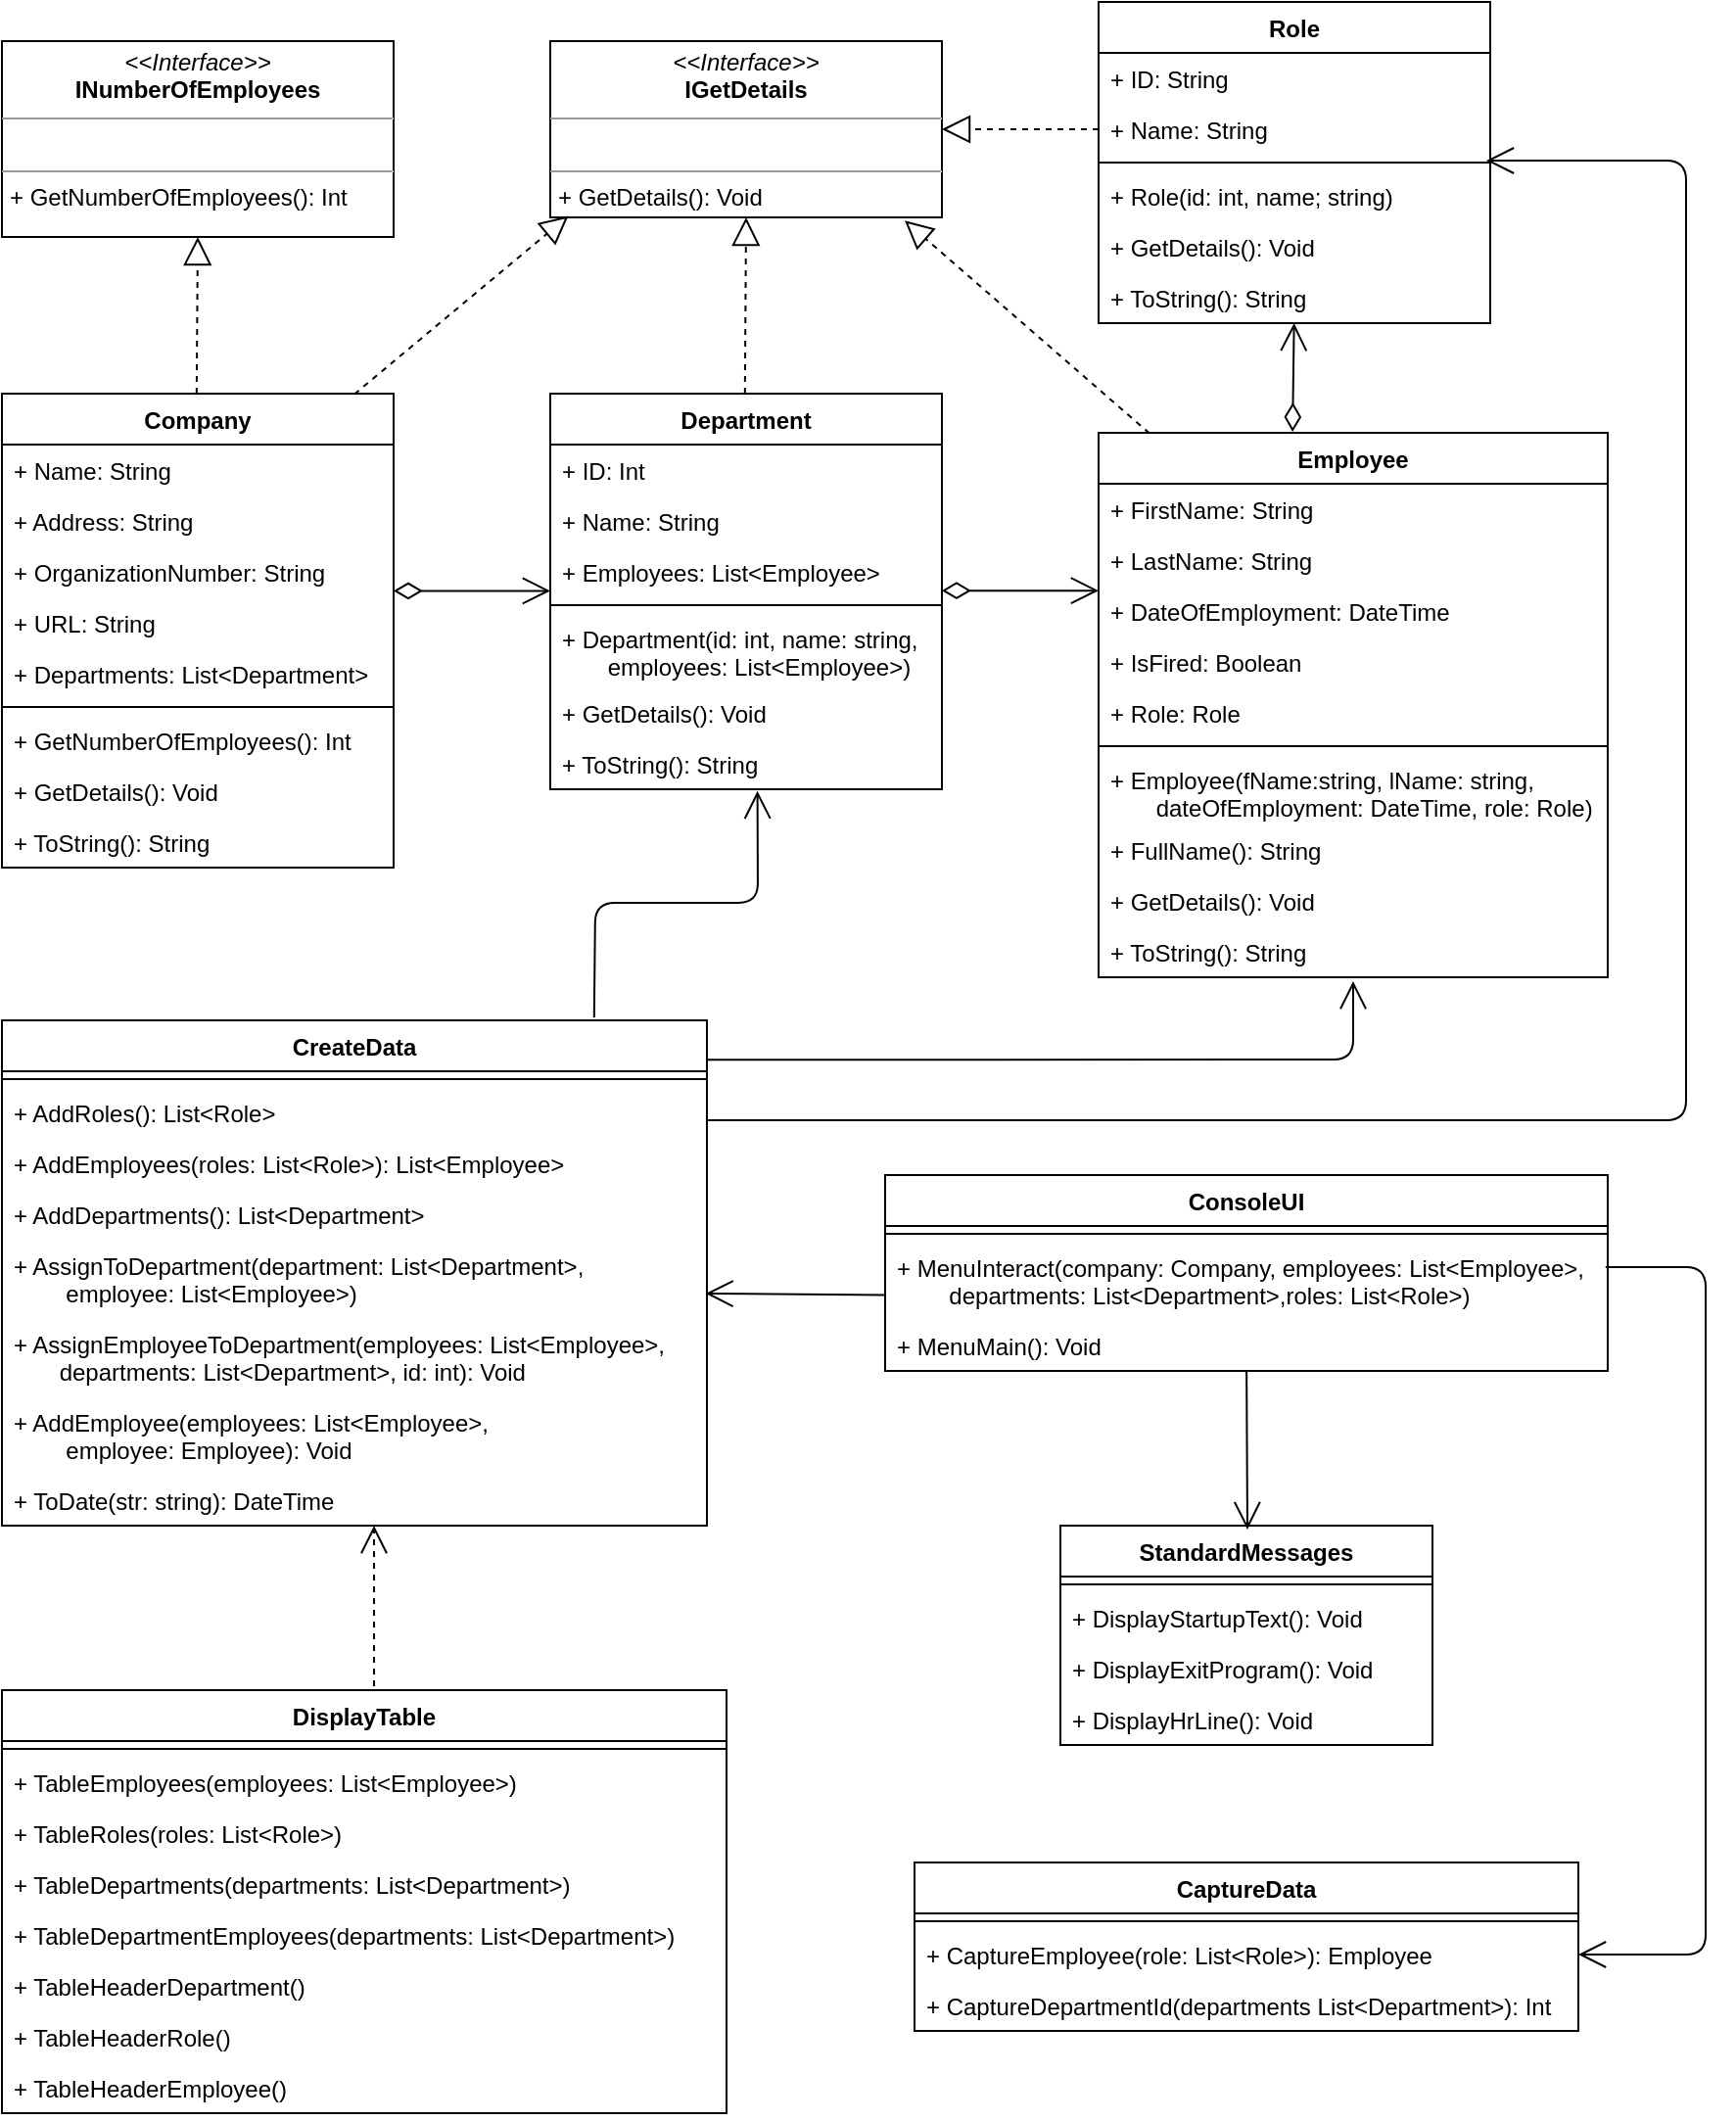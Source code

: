 <mxfile version="15.2.7" type="device"><diagram id="iJiHooxQ-oz1hIhevUaH" name="Page-1"><mxGraphModel dx="1467" dy="1104" grid="1" gridSize="10" guides="1" tooltips="1" connect="1" arrows="1" fold="1" page="1" pageScale="1" pageWidth="827" pageHeight="1169" math="0" shadow="0"><root><mxCell id="0"/><mxCell id="1" parent="0"/><mxCell id="I_DvOhb7d0Lh7Mm7Guor-1" value="Employee" style="swimlane;fontStyle=1;align=center;verticalAlign=top;childLayout=stackLayout;horizontal=1;startSize=26;horizontalStack=0;resizeParent=1;resizeParentMax=0;resizeLast=0;collapsible=1;marginBottom=0;" parent="1" vertex="1"><mxGeometry x="600" y="240" width="260" height="278" as="geometry"/></mxCell><mxCell id="I_DvOhb7d0Lh7Mm7Guor-27" value="+ FirstName: String" style="text;strokeColor=none;fillColor=none;align=left;verticalAlign=top;spacingLeft=4;spacingRight=4;overflow=hidden;rotatable=0;points=[[0,0.5],[1,0.5]];portConstraint=eastwest;" parent="I_DvOhb7d0Lh7Mm7Guor-1" vertex="1"><mxGeometry y="26" width="260" height="26" as="geometry"/></mxCell><mxCell id="I_DvOhb7d0Lh7Mm7Guor-48" value="+ LastName: String" style="text;strokeColor=none;fillColor=none;align=left;verticalAlign=top;spacingLeft=4;spacingRight=4;overflow=hidden;rotatable=0;points=[[0,0.5],[1,0.5]];portConstraint=eastwest;" parent="I_DvOhb7d0Lh7Mm7Guor-1" vertex="1"><mxGeometry y="52" width="260" height="26" as="geometry"/></mxCell><mxCell id="I_DvOhb7d0Lh7Mm7Guor-54" value="+ DateOfEmployment: DateTime" style="text;strokeColor=none;fillColor=none;align=left;verticalAlign=top;spacingLeft=4;spacingRight=4;overflow=hidden;rotatable=0;points=[[0,0.5],[1,0.5]];portConstraint=eastwest;" parent="I_DvOhb7d0Lh7Mm7Guor-1" vertex="1"><mxGeometry y="78" width="260" height="26" as="geometry"/></mxCell><mxCell id="I_DvOhb7d0Lh7Mm7Guor-28" value="+ IsFired: Boolean" style="text;strokeColor=none;fillColor=none;align=left;verticalAlign=top;spacingLeft=4;spacingRight=4;overflow=hidden;rotatable=0;points=[[0,0.5],[1,0.5]];portConstraint=eastwest;" parent="I_DvOhb7d0Lh7Mm7Guor-1" vertex="1"><mxGeometry y="104" width="260" height="26" as="geometry"/></mxCell><mxCell id="Z-J2dvbDeJ1SSTfuHnfh-3" value="+ Role: Role" style="text;strokeColor=none;fillColor=none;align=left;verticalAlign=top;spacingLeft=4;spacingRight=4;overflow=hidden;rotatable=0;points=[[0,0.5],[1,0.5]];portConstraint=eastwest;" parent="I_DvOhb7d0Lh7Mm7Guor-1" vertex="1"><mxGeometry y="130" width="260" height="26" as="geometry"/></mxCell><mxCell id="I_DvOhb7d0Lh7Mm7Guor-3" value="" style="line;strokeWidth=1;fillColor=none;align=left;verticalAlign=middle;spacingTop=-1;spacingLeft=3;spacingRight=3;rotatable=0;labelPosition=right;points=[];portConstraint=eastwest;" parent="I_DvOhb7d0Lh7Mm7Guor-1" vertex="1"><mxGeometry y="156" width="260" height="8" as="geometry"/></mxCell><mxCell id="Z-J2dvbDeJ1SSTfuHnfh-6" value="+ Employee(fName:string, lName: string, &#10;       dateOfEmployment: DateTime, role: Role)" style="text;strokeColor=none;fillColor=none;align=left;verticalAlign=top;spacingLeft=4;spacingRight=4;overflow=hidden;rotatable=0;points=[[0,0.5],[1,0.5]];portConstraint=eastwest;" parent="I_DvOhb7d0Lh7Mm7Guor-1" vertex="1"><mxGeometry y="164" width="260" height="36" as="geometry"/></mxCell><mxCell id="I_DvOhb7d0Lh7Mm7Guor-4" value="+ FullName(): String" style="text;strokeColor=none;fillColor=none;align=left;verticalAlign=top;spacingLeft=4;spacingRight=4;overflow=hidden;rotatable=0;points=[[0,0.5],[1,0.5]];portConstraint=eastwest;" parent="I_DvOhb7d0Lh7Mm7Guor-1" vertex="1"><mxGeometry y="200" width="260" height="26" as="geometry"/></mxCell><mxCell id="Z-J2dvbDeJ1SSTfuHnfh-4" value="+ GetDetails(): Void" style="text;strokeColor=none;fillColor=none;align=left;verticalAlign=top;spacingLeft=4;spacingRight=4;overflow=hidden;rotatable=0;points=[[0,0.5],[1,0.5]];portConstraint=eastwest;" parent="I_DvOhb7d0Lh7Mm7Guor-1" vertex="1"><mxGeometry y="226" width="260" height="26" as="geometry"/></mxCell><mxCell id="Z-J2dvbDeJ1SSTfuHnfh-5" value="+ ToString(): String" style="text;strokeColor=none;fillColor=none;align=left;verticalAlign=top;spacingLeft=4;spacingRight=4;overflow=hidden;rotatable=0;points=[[0,0.5],[1,0.5]];portConstraint=eastwest;" parent="I_DvOhb7d0Lh7Mm7Guor-1" vertex="1"><mxGeometry y="252" width="260" height="26" as="geometry"/></mxCell><mxCell id="I_DvOhb7d0Lh7Mm7Guor-5" value="Department&#10;" style="swimlane;fontStyle=1;align=center;verticalAlign=top;childLayout=stackLayout;horizontal=1;startSize=26;horizontalStack=0;resizeParent=1;resizeParentMax=0;resizeLast=0;collapsible=1;marginBottom=0;" parent="1" vertex="1"><mxGeometry x="320" y="220" width="200" height="202" as="geometry"/></mxCell><mxCell id="I_DvOhb7d0Lh7Mm7Guor-20" value="+ ID: Int" style="text;strokeColor=none;fillColor=none;align=left;verticalAlign=top;spacingLeft=4;spacingRight=4;overflow=hidden;rotatable=0;points=[[0,0.5],[1,0.5]];portConstraint=eastwest;" parent="I_DvOhb7d0Lh7Mm7Guor-5" vertex="1"><mxGeometry y="26" width="200" height="26" as="geometry"/></mxCell><mxCell id="I_DvOhb7d0Lh7Mm7Guor-21" value="+ Name: String" style="text;strokeColor=none;fillColor=none;align=left;verticalAlign=top;spacingLeft=4;spacingRight=4;overflow=hidden;rotatable=0;points=[[0,0.5],[1,0.5]];portConstraint=eastwest;" parent="I_DvOhb7d0Lh7Mm7Guor-5" vertex="1"><mxGeometry y="52" width="200" height="26" as="geometry"/></mxCell><mxCell id="Z-J2dvbDeJ1SSTfuHnfh-9" value="+ Employees: List&lt;Employee&gt;" style="text;strokeColor=none;fillColor=none;align=left;verticalAlign=top;spacingLeft=4;spacingRight=4;overflow=hidden;rotatable=0;points=[[0,0.5],[1,0.5]];portConstraint=eastwest;" parent="I_DvOhb7d0Lh7Mm7Guor-5" vertex="1"><mxGeometry y="78" width="200" height="26" as="geometry"/></mxCell><mxCell id="I_DvOhb7d0Lh7Mm7Guor-7" value="" style="line;strokeWidth=1;fillColor=none;align=left;verticalAlign=middle;spacingTop=-1;spacingLeft=3;spacingRight=3;rotatable=0;labelPosition=right;points=[];portConstraint=eastwest;" parent="I_DvOhb7d0Lh7Mm7Guor-5" vertex="1"><mxGeometry y="104" width="200" height="8" as="geometry"/></mxCell><mxCell id="Z-J2dvbDeJ1SSTfuHnfh-10" value="+ Department(id: int, name: string, &#10;       employees: List&lt;Employee&gt;)" style="text;strokeColor=none;fillColor=none;align=left;verticalAlign=top;spacingLeft=4;spacingRight=4;overflow=hidden;rotatable=0;points=[[0,0.5],[1,0.5]];portConstraint=eastwest;" parent="I_DvOhb7d0Lh7Mm7Guor-5" vertex="1"><mxGeometry y="112" width="200" height="38" as="geometry"/></mxCell><mxCell id="Z-J2dvbDeJ1SSTfuHnfh-12" value="+ GetDetails(): Void" style="text;strokeColor=none;fillColor=none;align=left;verticalAlign=top;spacingLeft=4;spacingRight=4;overflow=hidden;rotatable=0;points=[[0,0.5],[1,0.5]];portConstraint=eastwest;" parent="I_DvOhb7d0Lh7Mm7Guor-5" vertex="1"><mxGeometry y="150" width="200" height="26" as="geometry"/></mxCell><mxCell id="Z-J2dvbDeJ1SSTfuHnfh-11" value="+ ToString(): String" style="text;strokeColor=none;fillColor=none;align=left;verticalAlign=top;spacingLeft=4;spacingRight=4;overflow=hidden;rotatable=0;points=[[0,0.5],[1,0.5]];portConstraint=eastwest;" parent="I_DvOhb7d0Lh7Mm7Guor-5" vertex="1"><mxGeometry y="176" width="200" height="26" as="geometry"/></mxCell><mxCell id="I_DvOhb7d0Lh7Mm7Guor-13" value="Company" style="swimlane;fontStyle=1;align=center;verticalAlign=top;childLayout=stackLayout;horizontal=1;startSize=26;horizontalStack=0;resizeParent=1;resizeParentMax=0;resizeLast=0;collapsible=1;marginBottom=0;" parent="1" vertex="1"><mxGeometry x="40" y="220" width="200" height="242" as="geometry"/></mxCell><mxCell id="I_DvOhb7d0Lh7Mm7Guor-17" value="+ Name: String&#10;" style="text;strokeColor=none;fillColor=none;align=left;verticalAlign=top;spacingLeft=4;spacingRight=4;overflow=hidden;rotatable=0;points=[[0,0.5],[1,0.5]];portConstraint=eastwest;" parent="I_DvOhb7d0Lh7Mm7Guor-13" vertex="1"><mxGeometry y="26" width="200" height="26" as="geometry"/></mxCell><mxCell id="I_DvOhb7d0Lh7Mm7Guor-18" value="+ Address: String" style="text;strokeColor=none;fillColor=none;align=left;verticalAlign=top;spacingLeft=4;spacingRight=4;overflow=hidden;rotatable=0;points=[[0,0.5],[1,0.5]];portConstraint=eastwest;" parent="I_DvOhb7d0Lh7Mm7Guor-13" vertex="1"><mxGeometry y="52" width="200" height="26" as="geometry"/></mxCell><mxCell id="I_DvOhb7d0Lh7Mm7Guor-19" value="+ OrganizationNumber: String" style="text;strokeColor=none;fillColor=none;align=left;verticalAlign=top;spacingLeft=4;spacingRight=4;overflow=hidden;rotatable=0;points=[[0,0.5],[1,0.5]];portConstraint=eastwest;" parent="I_DvOhb7d0Lh7Mm7Guor-13" vertex="1"><mxGeometry y="78" width="200" height="26" as="geometry"/></mxCell><mxCell id="Z-J2dvbDeJ1SSTfuHnfh-21" value="+ URL: String" style="text;strokeColor=none;fillColor=none;align=left;verticalAlign=top;spacingLeft=4;spacingRight=4;overflow=hidden;rotatable=0;points=[[0,0.5],[1,0.5]];portConstraint=eastwest;" parent="I_DvOhb7d0Lh7Mm7Guor-13" vertex="1"><mxGeometry y="104" width="200" height="26" as="geometry"/></mxCell><mxCell id="I_DvOhb7d0Lh7Mm7Guor-14" value="+ Departments: List&lt;Department&gt;" style="text;strokeColor=none;fillColor=none;align=left;verticalAlign=top;spacingLeft=4;spacingRight=4;overflow=hidden;rotatable=0;points=[[0,0.5],[1,0.5]];portConstraint=eastwest;" parent="I_DvOhb7d0Lh7Mm7Guor-13" vertex="1"><mxGeometry y="130" width="200" height="26" as="geometry"/></mxCell><mxCell id="I_DvOhb7d0Lh7Mm7Guor-15" value="" style="line;strokeWidth=1;fillColor=none;align=left;verticalAlign=middle;spacingTop=-1;spacingLeft=3;spacingRight=3;rotatable=0;labelPosition=right;points=[];portConstraint=eastwest;" parent="I_DvOhb7d0Lh7Mm7Guor-13" vertex="1"><mxGeometry y="156" width="200" height="8" as="geometry"/></mxCell><mxCell id="I_DvOhb7d0Lh7Mm7Guor-16" value="+ GetNumberOfEmployees(): Int" style="text;strokeColor=none;fillColor=none;align=left;verticalAlign=top;spacingLeft=4;spacingRight=4;overflow=hidden;rotatable=0;points=[[0,0.5],[1,0.5]];portConstraint=eastwest;" parent="I_DvOhb7d0Lh7Mm7Guor-13" vertex="1"><mxGeometry y="164" width="200" height="26" as="geometry"/></mxCell><mxCell id="Z-J2dvbDeJ1SSTfuHnfh-15" value="+ GetDetails(): Void" style="text;strokeColor=none;fillColor=none;align=left;verticalAlign=top;spacingLeft=4;spacingRight=4;overflow=hidden;rotatable=0;points=[[0,0.5],[1,0.5]];portConstraint=eastwest;" parent="I_DvOhb7d0Lh7Mm7Guor-13" vertex="1"><mxGeometry y="190" width="200" height="26" as="geometry"/></mxCell><mxCell id="Z-J2dvbDeJ1SSTfuHnfh-16" value="+ ToString(): String" style="text;strokeColor=none;fillColor=none;align=left;verticalAlign=top;spacingLeft=4;spacingRight=4;overflow=hidden;rotatable=0;points=[[0,0.5],[1,0.5]];portConstraint=eastwest;" parent="I_DvOhb7d0Lh7Mm7Guor-13" vertex="1"><mxGeometry y="216" width="200" height="26" as="geometry"/></mxCell><mxCell id="I_DvOhb7d0Lh7Mm7Guor-26" value="&lt;p style=&quot;margin: 0px ; margin-top: 4px ; text-align: center&quot;&gt;&lt;i&gt;&amp;lt;&amp;lt;Interface&amp;gt;&amp;gt;&lt;/i&gt;&lt;br&gt;&lt;b&gt;INumberOfEmployees&lt;/b&gt;&lt;br&gt;&lt;/p&gt;&lt;hr size=&quot;1&quot;&gt;&lt;p style=&quot;margin: 0px ; margin-left: 4px&quot;&gt;&lt;br&gt;&lt;/p&gt;&lt;hr size=&quot;1&quot;&gt;&lt;p style=&quot;margin: 0px ; margin-left: 4px&quot;&gt;+ GetNumberOfEmployees(): Int&lt;br&gt;&lt;/p&gt;" style="verticalAlign=top;align=left;overflow=fill;fontSize=12;fontFamily=Helvetica;html=1;" parent="1" vertex="1"><mxGeometry x="40" y="40" width="200" height="100" as="geometry"/></mxCell><mxCell id="I_DvOhb7d0Lh7Mm7Guor-29" value="Role" style="swimlane;fontStyle=1;align=center;verticalAlign=top;childLayout=stackLayout;horizontal=1;startSize=26;horizontalStack=0;resizeParent=1;resizeParentMax=0;resizeLast=0;collapsible=1;marginBottom=0;" parent="1" vertex="1"><mxGeometry x="600" y="20" width="200" height="164" as="geometry"/></mxCell><mxCell id="I_DvOhb7d0Lh7Mm7Guor-33" value="+ ID: String" style="text;strokeColor=none;fillColor=none;align=left;verticalAlign=top;spacingLeft=4;spacingRight=4;overflow=hidden;rotatable=0;points=[[0,0.5],[1,0.5]];portConstraint=eastwest;" parent="I_DvOhb7d0Lh7Mm7Guor-29" vertex="1"><mxGeometry y="26" width="200" height="26" as="geometry"/></mxCell><mxCell id="I_DvOhb7d0Lh7Mm7Guor-34" value="+ Name: String" style="text;strokeColor=none;fillColor=none;align=left;verticalAlign=top;spacingLeft=4;spacingRight=4;overflow=hidden;rotatable=0;points=[[0,0.5],[1,0.5]];portConstraint=eastwest;" parent="I_DvOhb7d0Lh7Mm7Guor-29" vertex="1"><mxGeometry y="52" width="200" height="26" as="geometry"/></mxCell><mxCell id="I_DvOhb7d0Lh7Mm7Guor-31" value="" style="line;strokeWidth=1;fillColor=none;align=left;verticalAlign=middle;spacingTop=-1;spacingLeft=3;spacingRight=3;rotatable=0;labelPosition=right;points=[];portConstraint=eastwest;" parent="I_DvOhb7d0Lh7Mm7Guor-29" vertex="1"><mxGeometry y="78" width="200" height="8" as="geometry"/></mxCell><mxCell id="I_DvOhb7d0Lh7Mm7Guor-32" value="+ Role(id: int, name; string)" style="text;strokeColor=none;fillColor=none;align=left;verticalAlign=top;spacingLeft=4;spacingRight=4;overflow=hidden;rotatable=0;points=[[0,0.5],[1,0.5]];portConstraint=eastwest;" parent="I_DvOhb7d0Lh7Mm7Guor-29" vertex="1"><mxGeometry y="86" width="200" height="26" as="geometry"/></mxCell><mxCell id="Z-J2dvbDeJ1SSTfuHnfh-33" value="+ GetDetails(): Void" style="text;strokeColor=none;fillColor=none;align=left;verticalAlign=top;spacingLeft=4;spacingRight=4;overflow=hidden;rotatable=0;points=[[0,0.5],[1,0.5]];portConstraint=eastwest;" parent="I_DvOhb7d0Lh7Mm7Guor-29" vertex="1"><mxGeometry y="112" width="200" height="26" as="geometry"/></mxCell><mxCell id="Z-J2dvbDeJ1SSTfuHnfh-34" value="+ ToString(): String" style="text;strokeColor=none;fillColor=none;align=left;verticalAlign=top;spacingLeft=4;spacingRight=4;overflow=hidden;rotatable=0;points=[[0,0.5],[1,0.5]];portConstraint=eastwest;" parent="I_DvOhb7d0Lh7Mm7Guor-29" vertex="1"><mxGeometry y="138" width="200" height="26" as="geometry"/></mxCell><mxCell id="I_DvOhb7d0Lh7Mm7Guor-35" value="StandardMessages" style="swimlane;fontStyle=1;align=center;verticalAlign=top;childLayout=stackLayout;horizontal=1;startSize=26;horizontalStack=0;resizeParent=1;resizeParentMax=0;resizeLast=0;collapsible=1;marginBottom=0;" parent="1" vertex="1"><mxGeometry x="580.5" y="798" width="190" height="112" as="geometry"/></mxCell><mxCell id="I_DvOhb7d0Lh7Mm7Guor-37" value="" style="line;strokeWidth=1;fillColor=none;align=left;verticalAlign=middle;spacingTop=-1;spacingLeft=3;spacingRight=3;rotatable=0;labelPosition=right;points=[];portConstraint=eastwest;" parent="I_DvOhb7d0Lh7Mm7Guor-35" vertex="1"><mxGeometry y="26" width="190" height="8" as="geometry"/></mxCell><mxCell id="I_DvOhb7d0Lh7Mm7Guor-38" value="+ DisplayStartupText(): Void" style="text;strokeColor=none;fillColor=none;align=left;verticalAlign=top;spacingLeft=4;spacingRight=4;overflow=hidden;rotatable=0;points=[[0,0.5],[1,0.5]];portConstraint=eastwest;" parent="I_DvOhb7d0Lh7Mm7Guor-35" vertex="1"><mxGeometry y="34" width="190" height="26" as="geometry"/></mxCell><mxCell id="Z-J2dvbDeJ1SSTfuHnfh-27" value="+ DisplayExitProgram(): Void" style="text;strokeColor=none;fillColor=none;align=left;verticalAlign=top;spacingLeft=4;spacingRight=4;overflow=hidden;rotatable=0;points=[[0,0.5],[1,0.5]];portConstraint=eastwest;" parent="I_DvOhb7d0Lh7Mm7Guor-35" vertex="1"><mxGeometry y="60" width="190" height="26" as="geometry"/></mxCell><mxCell id="Z-J2dvbDeJ1SSTfuHnfh-28" value="+ DisplayHrLine(): Void" style="text;strokeColor=none;fillColor=none;align=left;verticalAlign=top;spacingLeft=4;spacingRight=4;overflow=hidden;rotatable=0;points=[[0,0.5],[1,0.5]];portConstraint=eastwest;" parent="I_DvOhb7d0Lh7Mm7Guor-35" vertex="1"><mxGeometry y="86" width="190" height="26" as="geometry"/></mxCell><mxCell id="I_DvOhb7d0Lh7Mm7Guor-43" value="" style="endArrow=block;dashed=1;endFill=0;endSize=12;html=1;entryX=0.5;entryY=1;entryDx=0;entryDy=0;" parent="1" target="I_DvOhb7d0Lh7Mm7Guor-26" edge="1"><mxGeometry width="160" relative="1" as="geometry"><mxPoint x="139.41" y="220.0" as="sourcePoint"/><mxPoint x="140" y="150" as="targetPoint"/><Array as="points"/></mxGeometry></mxCell><mxCell id="O3MJyxwNwP9tG67ijSce-1" value="ConsoleUI" style="swimlane;fontStyle=1;align=center;verticalAlign=top;childLayout=stackLayout;horizontal=1;startSize=26;horizontalStack=0;resizeParent=1;resizeParentMax=0;resizeLast=0;collapsible=1;marginBottom=0;" parent="1" vertex="1"><mxGeometry x="491" y="619" width="369" height="100" as="geometry"/></mxCell><mxCell id="O3MJyxwNwP9tG67ijSce-3" value="" style="line;strokeWidth=1;fillColor=none;align=left;verticalAlign=middle;spacingTop=-1;spacingLeft=3;spacingRight=3;rotatable=0;labelPosition=right;points=[];portConstraint=eastwest;" parent="O3MJyxwNwP9tG67ijSce-1" vertex="1"><mxGeometry y="26" width="369" height="8" as="geometry"/></mxCell><mxCell id="O3MJyxwNwP9tG67ijSce-5" value="+ MenuInteract(company: Company, employees: List&lt;Employee&gt;,&#10;        departments: List&lt;Department&gt;,roles: List&lt;Role&gt;)" style="text;strokeColor=none;fillColor=none;align=left;verticalAlign=top;spacingLeft=4;spacingRight=4;overflow=hidden;rotatable=0;points=[[0,0.5],[1,0.5]];portConstraint=eastwest;" parent="O3MJyxwNwP9tG67ijSce-1" vertex="1"><mxGeometry y="34" width="369" height="40" as="geometry"/></mxCell><mxCell id="O3MJyxwNwP9tG67ijSce-4" value="+ MenuMain(): Void" style="text;strokeColor=none;fillColor=none;align=left;verticalAlign=top;spacingLeft=4;spacingRight=4;overflow=hidden;rotatable=0;points=[[0,0.5],[1,0.5]];portConstraint=eastwest;" parent="O3MJyxwNwP9tG67ijSce-1" vertex="1"><mxGeometry y="74" width="369" height="26" as="geometry"/></mxCell><mxCell id="O3MJyxwNwP9tG67ijSce-6" value="CreateData" style="swimlane;fontStyle=1;align=center;verticalAlign=top;childLayout=stackLayout;horizontal=1;startSize=26;horizontalStack=0;resizeParent=1;resizeParentMax=0;resizeLast=0;collapsible=1;marginBottom=0;" parent="1" vertex="1"><mxGeometry x="40" y="540" width="360" height="258" as="geometry"/></mxCell><mxCell id="O3MJyxwNwP9tG67ijSce-8" value="" style="line;strokeWidth=1;fillColor=none;align=left;verticalAlign=middle;spacingTop=-1;spacingLeft=3;spacingRight=3;rotatable=0;labelPosition=right;points=[];portConstraint=eastwest;" parent="O3MJyxwNwP9tG67ijSce-6" vertex="1"><mxGeometry y="26" width="360" height="8" as="geometry"/></mxCell><mxCell id="O3MJyxwNwP9tG67ijSce-10" value="+ AddRoles(): List&lt;Role&gt;" style="text;strokeColor=none;fillColor=none;align=left;verticalAlign=top;spacingLeft=4;spacingRight=4;overflow=hidden;rotatable=0;points=[[0,0.5],[1,0.5]];portConstraint=eastwest;" parent="O3MJyxwNwP9tG67ijSce-6" vertex="1"><mxGeometry y="34" width="360" height="26" as="geometry"/></mxCell><mxCell id="O3MJyxwNwP9tG67ijSce-11" value="+ AddEmployees(roles: List&lt;Role&gt;): List&lt;Employee&gt;" style="text;strokeColor=none;fillColor=none;align=left;verticalAlign=top;spacingLeft=4;spacingRight=4;overflow=hidden;rotatable=0;points=[[0,0.5],[1,0.5]];portConstraint=eastwest;" parent="O3MJyxwNwP9tG67ijSce-6" vertex="1"><mxGeometry y="60" width="360" height="26" as="geometry"/></mxCell><mxCell id="O3MJyxwNwP9tG67ijSce-12" value="+ AddDepartments(): List&lt;Department&gt;" style="text;strokeColor=none;fillColor=none;align=left;verticalAlign=top;spacingLeft=4;spacingRight=4;overflow=hidden;rotatable=0;points=[[0,0.5],[1,0.5]];portConstraint=eastwest;" parent="O3MJyxwNwP9tG67ijSce-6" vertex="1"><mxGeometry y="86" width="360" height="26" as="geometry"/></mxCell><mxCell id="O3MJyxwNwP9tG67ijSce-18" value="+ AssignToDepartment(department: List&lt;Department&gt;,&#10;        employee: List&lt;Employee&gt;)&#10;&#10;" style="text;strokeColor=none;fillColor=none;align=left;verticalAlign=top;spacingLeft=4;spacingRight=4;overflow=hidden;rotatable=0;points=[[0,0.5],[1,0.5]];portConstraint=eastwest;" parent="O3MJyxwNwP9tG67ijSce-6" vertex="1"><mxGeometry y="112" width="360" height="40" as="geometry"/></mxCell><mxCell id="Z-J2dvbDeJ1SSTfuHnfh-30" value="+ AssignEmployeeToDepartment(employees: List&lt;Employee&gt;,&#10;       departments: List&lt;Department&gt;, id: int): Void&#10;" style="text;strokeColor=none;fillColor=none;align=left;verticalAlign=top;spacingLeft=4;spacingRight=4;overflow=hidden;rotatable=0;points=[[0,0.5],[1,0.5]];portConstraint=eastwest;" parent="O3MJyxwNwP9tG67ijSce-6" vertex="1"><mxGeometry y="152" width="360" height="40" as="geometry"/></mxCell><mxCell id="O3MJyxwNwP9tG67ijSce-9" value="+ AddEmployee(employees: List&lt;Employee&gt;, &#10;        employee: Employee): Void" style="text;strokeColor=none;fillColor=none;align=left;verticalAlign=top;spacingLeft=4;spacingRight=4;overflow=hidden;rotatable=0;points=[[0,0.5],[1,0.5]];portConstraint=eastwest;" parent="O3MJyxwNwP9tG67ijSce-6" vertex="1"><mxGeometry y="192" width="360" height="40" as="geometry"/></mxCell><mxCell id="Z-J2dvbDeJ1SSTfuHnfh-32" value="+ ToDate(str: string): DateTime" style="text;strokeColor=none;fillColor=none;align=left;verticalAlign=top;spacingLeft=4;spacingRight=4;overflow=hidden;rotatable=0;points=[[0,0.5],[1,0.5]];portConstraint=eastwest;" parent="O3MJyxwNwP9tG67ijSce-6" vertex="1"><mxGeometry y="232" width="360" height="26" as="geometry"/></mxCell><mxCell id="O3MJyxwNwP9tG67ijSce-13" value="DisplayTable" style="swimlane;fontStyle=1;align=center;verticalAlign=top;childLayout=stackLayout;horizontal=1;startSize=26;horizontalStack=0;resizeParent=1;resizeParentMax=0;resizeLast=0;collapsible=1;marginBottom=0;" parent="1" vertex="1"><mxGeometry x="40" y="882" width="370" height="216" as="geometry"/></mxCell><mxCell id="O3MJyxwNwP9tG67ijSce-15" value="" style="line;strokeWidth=1;fillColor=none;align=left;verticalAlign=middle;spacingTop=-1;spacingLeft=3;spacingRight=3;rotatable=0;labelPosition=right;points=[];portConstraint=eastwest;" parent="O3MJyxwNwP9tG67ijSce-13" vertex="1"><mxGeometry y="26" width="370" height="8" as="geometry"/></mxCell><mxCell id="O3MJyxwNwP9tG67ijSce-17" value="+ TableEmployees(employees: List&lt;Employee&gt;)" style="text;strokeColor=none;fillColor=none;align=left;verticalAlign=top;spacingLeft=4;spacingRight=4;overflow=hidden;rotatable=0;points=[[0,0.5],[1,0.5]];portConstraint=eastwest;" parent="O3MJyxwNwP9tG67ijSce-13" vertex="1"><mxGeometry y="34" width="370" height="26" as="geometry"/></mxCell><mxCell id="O3MJyxwNwP9tG67ijSce-19" value="+ TableRoles(roles: List&lt;Role&gt;)" style="text;strokeColor=none;fillColor=none;align=left;verticalAlign=top;spacingLeft=4;spacingRight=4;overflow=hidden;rotatable=0;points=[[0,0.5],[1,0.5]];portConstraint=eastwest;" parent="O3MJyxwNwP9tG67ijSce-13" vertex="1"><mxGeometry y="60" width="370" height="26" as="geometry"/></mxCell><mxCell id="O3MJyxwNwP9tG67ijSce-20" value="+ TableDepartments(departments: List&lt;Department&gt;)" style="text;strokeColor=none;fillColor=none;align=left;verticalAlign=top;spacingLeft=4;spacingRight=4;overflow=hidden;rotatable=0;points=[[0,0.5],[1,0.5]];portConstraint=eastwest;" parent="O3MJyxwNwP9tG67ijSce-13" vertex="1"><mxGeometry y="86" width="370" height="26" as="geometry"/></mxCell><mxCell id="Z-J2dvbDeJ1SSTfuHnfh-23" value="+ TableDepartmentEmployees(departments: List&lt;Department&gt;)" style="text;strokeColor=none;fillColor=none;align=left;verticalAlign=top;spacingLeft=4;spacingRight=4;overflow=hidden;rotatable=0;points=[[0,0.5],[1,0.5]];portConstraint=eastwest;" parent="O3MJyxwNwP9tG67ijSce-13" vertex="1"><mxGeometry y="112" width="370" height="26" as="geometry"/></mxCell><mxCell id="Z-J2dvbDeJ1SSTfuHnfh-25" value="+ TableHeaderDepartment()" style="text;strokeColor=none;fillColor=none;align=left;verticalAlign=top;spacingLeft=4;spacingRight=4;overflow=hidden;rotatable=0;points=[[0,0.5],[1,0.5]];portConstraint=eastwest;" parent="O3MJyxwNwP9tG67ijSce-13" vertex="1"><mxGeometry y="138" width="370" height="26" as="geometry"/></mxCell><mxCell id="Z-J2dvbDeJ1SSTfuHnfh-24" value="+ TableHeaderRole()" style="text;strokeColor=none;fillColor=none;align=left;verticalAlign=top;spacingLeft=4;spacingRight=4;overflow=hidden;rotatable=0;points=[[0,0.5],[1,0.5]];portConstraint=eastwest;" parent="O3MJyxwNwP9tG67ijSce-13" vertex="1"><mxGeometry y="164" width="370" height="26" as="geometry"/></mxCell><mxCell id="O3MJyxwNwP9tG67ijSce-16" value="+ TableHeaderEmployee()" style="text;strokeColor=none;fillColor=none;align=left;verticalAlign=top;spacingLeft=4;spacingRight=4;overflow=hidden;rotatable=0;points=[[0,0.5],[1,0.5]];portConstraint=eastwest;" parent="O3MJyxwNwP9tG67ijSce-13" vertex="1"><mxGeometry y="190" width="370" height="26" as="geometry"/></mxCell><mxCell id="O3MJyxwNwP9tG67ijSce-22" value="&lt;p style=&quot;margin: 0px ; margin-top: 4px ; text-align: center&quot;&gt;&lt;i&gt;&amp;lt;&amp;lt;Interface&amp;gt;&amp;gt;&lt;/i&gt;&lt;br&gt;&lt;b&gt;IGetDetails&lt;/b&gt;&lt;br&gt;&lt;/p&gt;&lt;hr size=&quot;1&quot;&gt;&lt;p style=&quot;margin: 0px ; margin-left: 4px&quot;&gt;&lt;br&gt;&lt;/p&gt;&lt;hr size=&quot;1&quot;&gt;&lt;p style=&quot;margin: 0px ; margin-left: 4px&quot;&gt;+ GetDetails(): Void&lt;br&gt;&lt;/p&gt;" style="verticalAlign=top;align=left;overflow=fill;fontSize=12;fontFamily=Helvetica;html=1;" parent="1" vertex="1"><mxGeometry x="320" y="40" width="200" height="90" as="geometry"/></mxCell><mxCell id="O3MJyxwNwP9tG67ijSce-23" value="CaptureData" style="swimlane;fontStyle=1;align=center;verticalAlign=top;childLayout=stackLayout;horizontal=1;startSize=26;horizontalStack=0;resizeParent=1;resizeParentMax=0;resizeLast=0;collapsible=1;marginBottom=0;" parent="1" vertex="1"><mxGeometry x="506" y="970" width="339" height="86" as="geometry"/></mxCell><mxCell id="O3MJyxwNwP9tG67ijSce-25" value="" style="line;strokeWidth=1;fillColor=none;align=left;verticalAlign=middle;spacingTop=-1;spacingLeft=3;spacingRight=3;rotatable=0;labelPosition=right;points=[];portConstraint=eastwest;" parent="O3MJyxwNwP9tG67ijSce-23" vertex="1"><mxGeometry y="26" width="339" height="8" as="geometry"/></mxCell><mxCell id="O3MJyxwNwP9tG67ijSce-26" value="+ CaptureEmployee(role: List&lt;Role&gt;): Employee" style="text;strokeColor=none;fillColor=none;align=left;verticalAlign=top;spacingLeft=4;spacingRight=4;overflow=hidden;rotatable=0;points=[[0,0.5],[1,0.5]];portConstraint=eastwest;" parent="O3MJyxwNwP9tG67ijSce-23" vertex="1"><mxGeometry y="34" width="339" height="26" as="geometry"/></mxCell><mxCell id="O3MJyxwNwP9tG67ijSce-29" value="+ CaptureDepartmentId(departments List&lt;Department&gt;): Int" style="text;strokeColor=none;fillColor=none;align=left;verticalAlign=top;spacingLeft=4;spacingRight=4;overflow=hidden;rotatable=0;points=[[0,0.5],[1,0.5]];portConstraint=eastwest;" parent="O3MJyxwNwP9tG67ijSce-23" vertex="1"><mxGeometry y="60" width="339" height="26" as="geometry"/></mxCell><mxCell id="Z-J2dvbDeJ1SSTfuHnfh-18" value="" style="endArrow=open;html=1;startArrow=diamondThin;startFill=0;strokeWidth=1;endSize=12;startSize=12;endFill=0;" parent="1" edge="1"><mxGeometry width="50" height="50" relative="1" as="geometry"><mxPoint x="240" y="320.71" as="sourcePoint"/><mxPoint x="320" y="320.71" as="targetPoint"/></mxGeometry></mxCell><mxCell id="Z-J2dvbDeJ1SSTfuHnfh-37" value="" style="endArrow=open;html=1;startArrow=diamondThin;startFill=0;strokeWidth=1;endSize=12;startSize=12;endFill=0;" parent="1" edge="1"><mxGeometry width="50" height="50" relative="1" as="geometry"><mxPoint x="520" y="320.58" as="sourcePoint"/><mxPoint x="600" y="320.58" as="targetPoint"/></mxGeometry></mxCell><mxCell id="Z-J2dvbDeJ1SSTfuHnfh-38" value="" style="endArrow=open;html=1;startArrow=diamondThin;startFill=0;strokeWidth=1;endSize=12;startSize=12;endFill=0;exitX=0.381;exitY=-0.002;exitDx=0;exitDy=0;exitPerimeter=0;" parent="1" source="I_DvOhb7d0Lh7Mm7Guor-1" target="Z-J2dvbDeJ1SSTfuHnfh-34" edge="1"><mxGeometry width="50" height="50" relative="1" as="geometry"><mxPoint x="700" y="219.31" as="sourcePoint"/><mxPoint x="780" y="219.31" as="targetPoint"/></mxGeometry></mxCell><mxCell id="Z-J2dvbDeJ1SSTfuHnfh-41" value="" style="endArrow=block;dashed=1;endFill=0;endSize=12;html=1;entryX=0.046;entryY=0.992;entryDx=0;entryDy=0;entryPerimeter=0;" parent="1" target="O3MJyxwNwP9tG67ijSce-22" edge="1"><mxGeometry width="160" relative="1" as="geometry"><mxPoint x="220.0" y="220.25" as="sourcePoint"/><mxPoint x="220.59" y="150.25" as="targetPoint"/><Array as="points"/></mxGeometry></mxCell><mxCell id="Z-J2dvbDeJ1SSTfuHnfh-42" value="" style="endArrow=block;dashed=1;endFill=0;endSize=12;html=1;entryX=0.5;entryY=1;entryDx=0;entryDy=0;" parent="1" target="O3MJyxwNwP9tG67ijSce-22" edge="1"><mxGeometry width="160" relative="1" as="geometry"><mxPoint x="419.41" y="220" as="sourcePoint"/><mxPoint x="420" y="140" as="targetPoint"/><Array as="points"/></mxGeometry></mxCell><mxCell id="Z-J2dvbDeJ1SSTfuHnfh-43" value="" style="endArrow=block;dashed=1;endFill=0;endSize=12;html=1;entryX=0.905;entryY=1.018;entryDx=0;entryDy=0;entryPerimeter=0;exitX=0.1;exitY=0.001;exitDx=0;exitDy=0;exitPerimeter=0;" parent="1" source="I_DvOhb7d0Lh7Mm7Guor-1" target="O3MJyxwNwP9tG67ijSce-22" edge="1"><mxGeometry width="160" relative="1" as="geometry"><mxPoint x="630.0" y="220" as="sourcePoint"/><mxPoint x="630.59" y="150" as="targetPoint"/><Array as="points"/></mxGeometry></mxCell><mxCell id="Z-J2dvbDeJ1SSTfuHnfh-45" value="" style="endArrow=block;dashed=1;endFill=0;endSize=12;html=1;entryX=1;entryY=0.5;entryDx=0;entryDy=0;" parent="1" source="I_DvOhb7d0Lh7Mm7Guor-34" target="O3MJyxwNwP9tG67ijSce-22" edge="1"><mxGeometry width="160" relative="1" as="geometry"><mxPoint x="960" y="220" as="sourcePoint"/><mxPoint x="950" y="80" as="targetPoint"/><Array as="points"/></mxGeometry></mxCell><mxCell id="Z-J2dvbDeJ1SSTfuHnfh-46" value="" style="endArrow=open;endFill=0;endSize=12;html=1;exitX=0.84;exitY=-0.006;exitDx=0;exitDy=0;exitPerimeter=0;entryX=0.529;entryY=1.033;entryDx=0;entryDy=0;entryPerimeter=0;" parent="1" source="O3MJyxwNwP9tG67ijSce-6" target="Z-J2dvbDeJ1SSTfuHnfh-11" edge="1"><mxGeometry width="160" relative="1" as="geometry"><mxPoint x="230.0" y="540" as="sourcePoint"/><mxPoint x="400" y="425" as="targetPoint"/><Array as="points"><mxPoint x="343" y="480"/><mxPoint x="426" y="480"/></Array></mxGeometry></mxCell><mxCell id="Z-J2dvbDeJ1SSTfuHnfh-47" value="" style="endArrow=open;endFill=0;endSize=12;html=1;exitX=1;exitY=0.078;exitDx=0;exitDy=0;exitPerimeter=0;" parent="1" source="O3MJyxwNwP9tG67ijSce-6" edge="1"><mxGeometry width="160" relative="1" as="geometry"><mxPoint x="350.0" y="540" as="sourcePoint"/><mxPoint x="730" y="520" as="targetPoint"/><Array as="points"><mxPoint x="730" y="560"/></Array></mxGeometry></mxCell><mxCell id="Z-J2dvbDeJ1SSTfuHnfh-48" value="" style="endArrow=open;endFill=0;endSize=12;html=1;entryX=0.99;entryY=-0.192;entryDx=0;entryDy=0;entryPerimeter=0;" parent="1" target="I_DvOhb7d0Lh7Mm7Guor-32" edge="1"><mxGeometry width="160" relative="1" as="geometry"><mxPoint x="400.0" y="590.97" as="sourcePoint"/><mxPoint x="930" y="591" as="targetPoint"/><Array as="points"><mxPoint x="900" y="591"/><mxPoint x="900" y="101"/></Array></mxGeometry></mxCell><mxCell id="Z-J2dvbDeJ1SSTfuHnfh-49" value="" style="endArrow=open;endFill=0;endSize=12;html=1;entryX=0.998;entryY=0.687;entryDx=0;entryDy=0;entryPerimeter=0;exitX=-0.001;exitY=0.68;exitDx=0;exitDy=0;exitPerimeter=0;" parent="1" source="O3MJyxwNwP9tG67ijSce-5" target="O3MJyxwNwP9tG67ijSce-18" edge="1"><mxGeometry width="160" relative="1" as="geometry"><mxPoint x="827.0" y="830.97" as="sourcePoint"/><mxPoint x="936.2" y="740" as="targetPoint"/><Array as="points"/></mxGeometry></mxCell><mxCell id="Z-J2dvbDeJ1SSTfuHnfh-50" value="" style="endArrow=open;endFill=0;endSize=12;html=1;" parent="1" source="O3MJyxwNwP9tG67ijSce-4" edge="1"><mxGeometry width="160" relative="1" as="geometry"><mxPoint x="695.888" y="760" as="sourcePoint"/><mxPoint x="676" y="800" as="targetPoint"/><Array as="points"/></mxGeometry></mxCell><mxCell id="Z-J2dvbDeJ1SSTfuHnfh-51" value="" style="endArrow=open;endFill=0;endSize=12;html=1;dashed=1;" parent="1" edge="1"><mxGeometry width="160" relative="1" as="geometry"><mxPoint x="230" y="880" as="sourcePoint"/><mxPoint x="230" y="798" as="targetPoint"/><Array as="points"/></mxGeometry></mxCell><mxCell id="Z-J2dvbDeJ1SSTfuHnfh-52" value="" style="endArrow=open;endFill=0;endSize=12;html=1;exitX=0.997;exitY=0.325;exitDx=0;exitDy=0;exitPerimeter=0;entryX=1;entryY=0.5;entryDx=0;entryDy=0;" parent="1" source="O3MJyxwNwP9tG67ijSce-5" target="O3MJyxwNwP9tG67ijSce-26" edge="1"><mxGeometry width="160" relative="1" as="geometry"><mxPoint x="959.999" y="710" as="sourcePoint"/><mxPoint x="960.43" y="791" as="targetPoint"/><Array as="points"><mxPoint x="910" y="666"/><mxPoint x="910" y="1017"/></Array></mxGeometry></mxCell></root></mxGraphModel></diagram></mxfile>